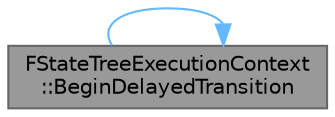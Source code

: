 digraph "FStateTreeExecutionContext::BeginDelayedTransition"
{
 // INTERACTIVE_SVG=YES
 // LATEX_PDF_SIZE
  bgcolor="transparent";
  edge [fontname=Helvetica,fontsize=10,labelfontname=Helvetica,labelfontsize=10];
  node [fontname=Helvetica,fontsize=10,shape=box,height=0.2,width=0.4];
  rankdir="LR";
  Node1 [id="Node000001",label="FStateTreeExecutionContext\l::BeginDelayedTransition",height=0.2,width=0.4,color="gray40", fillcolor="grey60", style="filled", fontcolor="black",tooltip="Callback when delayed transition is triggered."];
  Node1 -> Node1 [id="edge1_Node000001_Node000001",color="steelblue1",style="solid",tooltip=" "];
}
